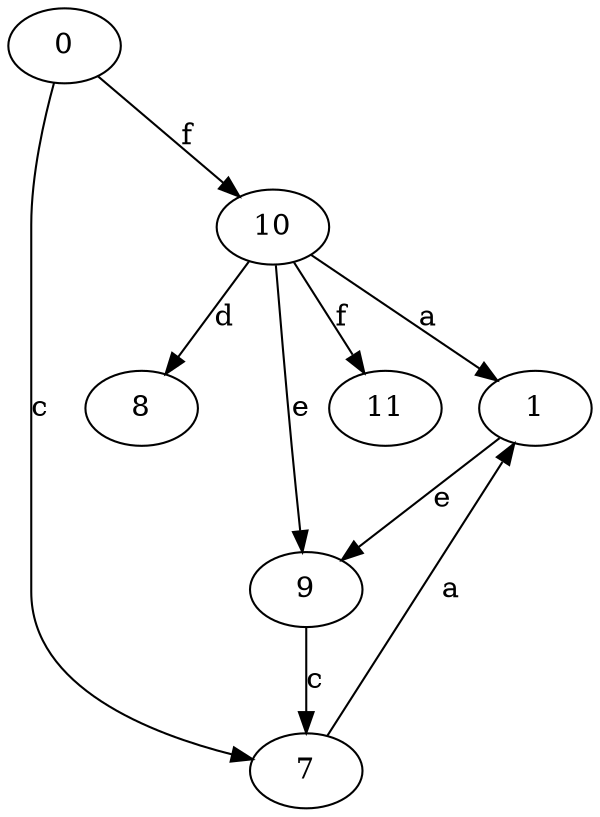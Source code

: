 strict digraph  {
1;
7;
8;
9;
10;
0;
11;
1 -> 9  [label=e];
7 -> 1  [label=a];
9 -> 7  [label=c];
10 -> 1  [label=a];
10 -> 8  [label=d];
10 -> 9  [label=e];
10 -> 11  [label=f];
0 -> 7  [label=c];
0 -> 10  [label=f];
}
